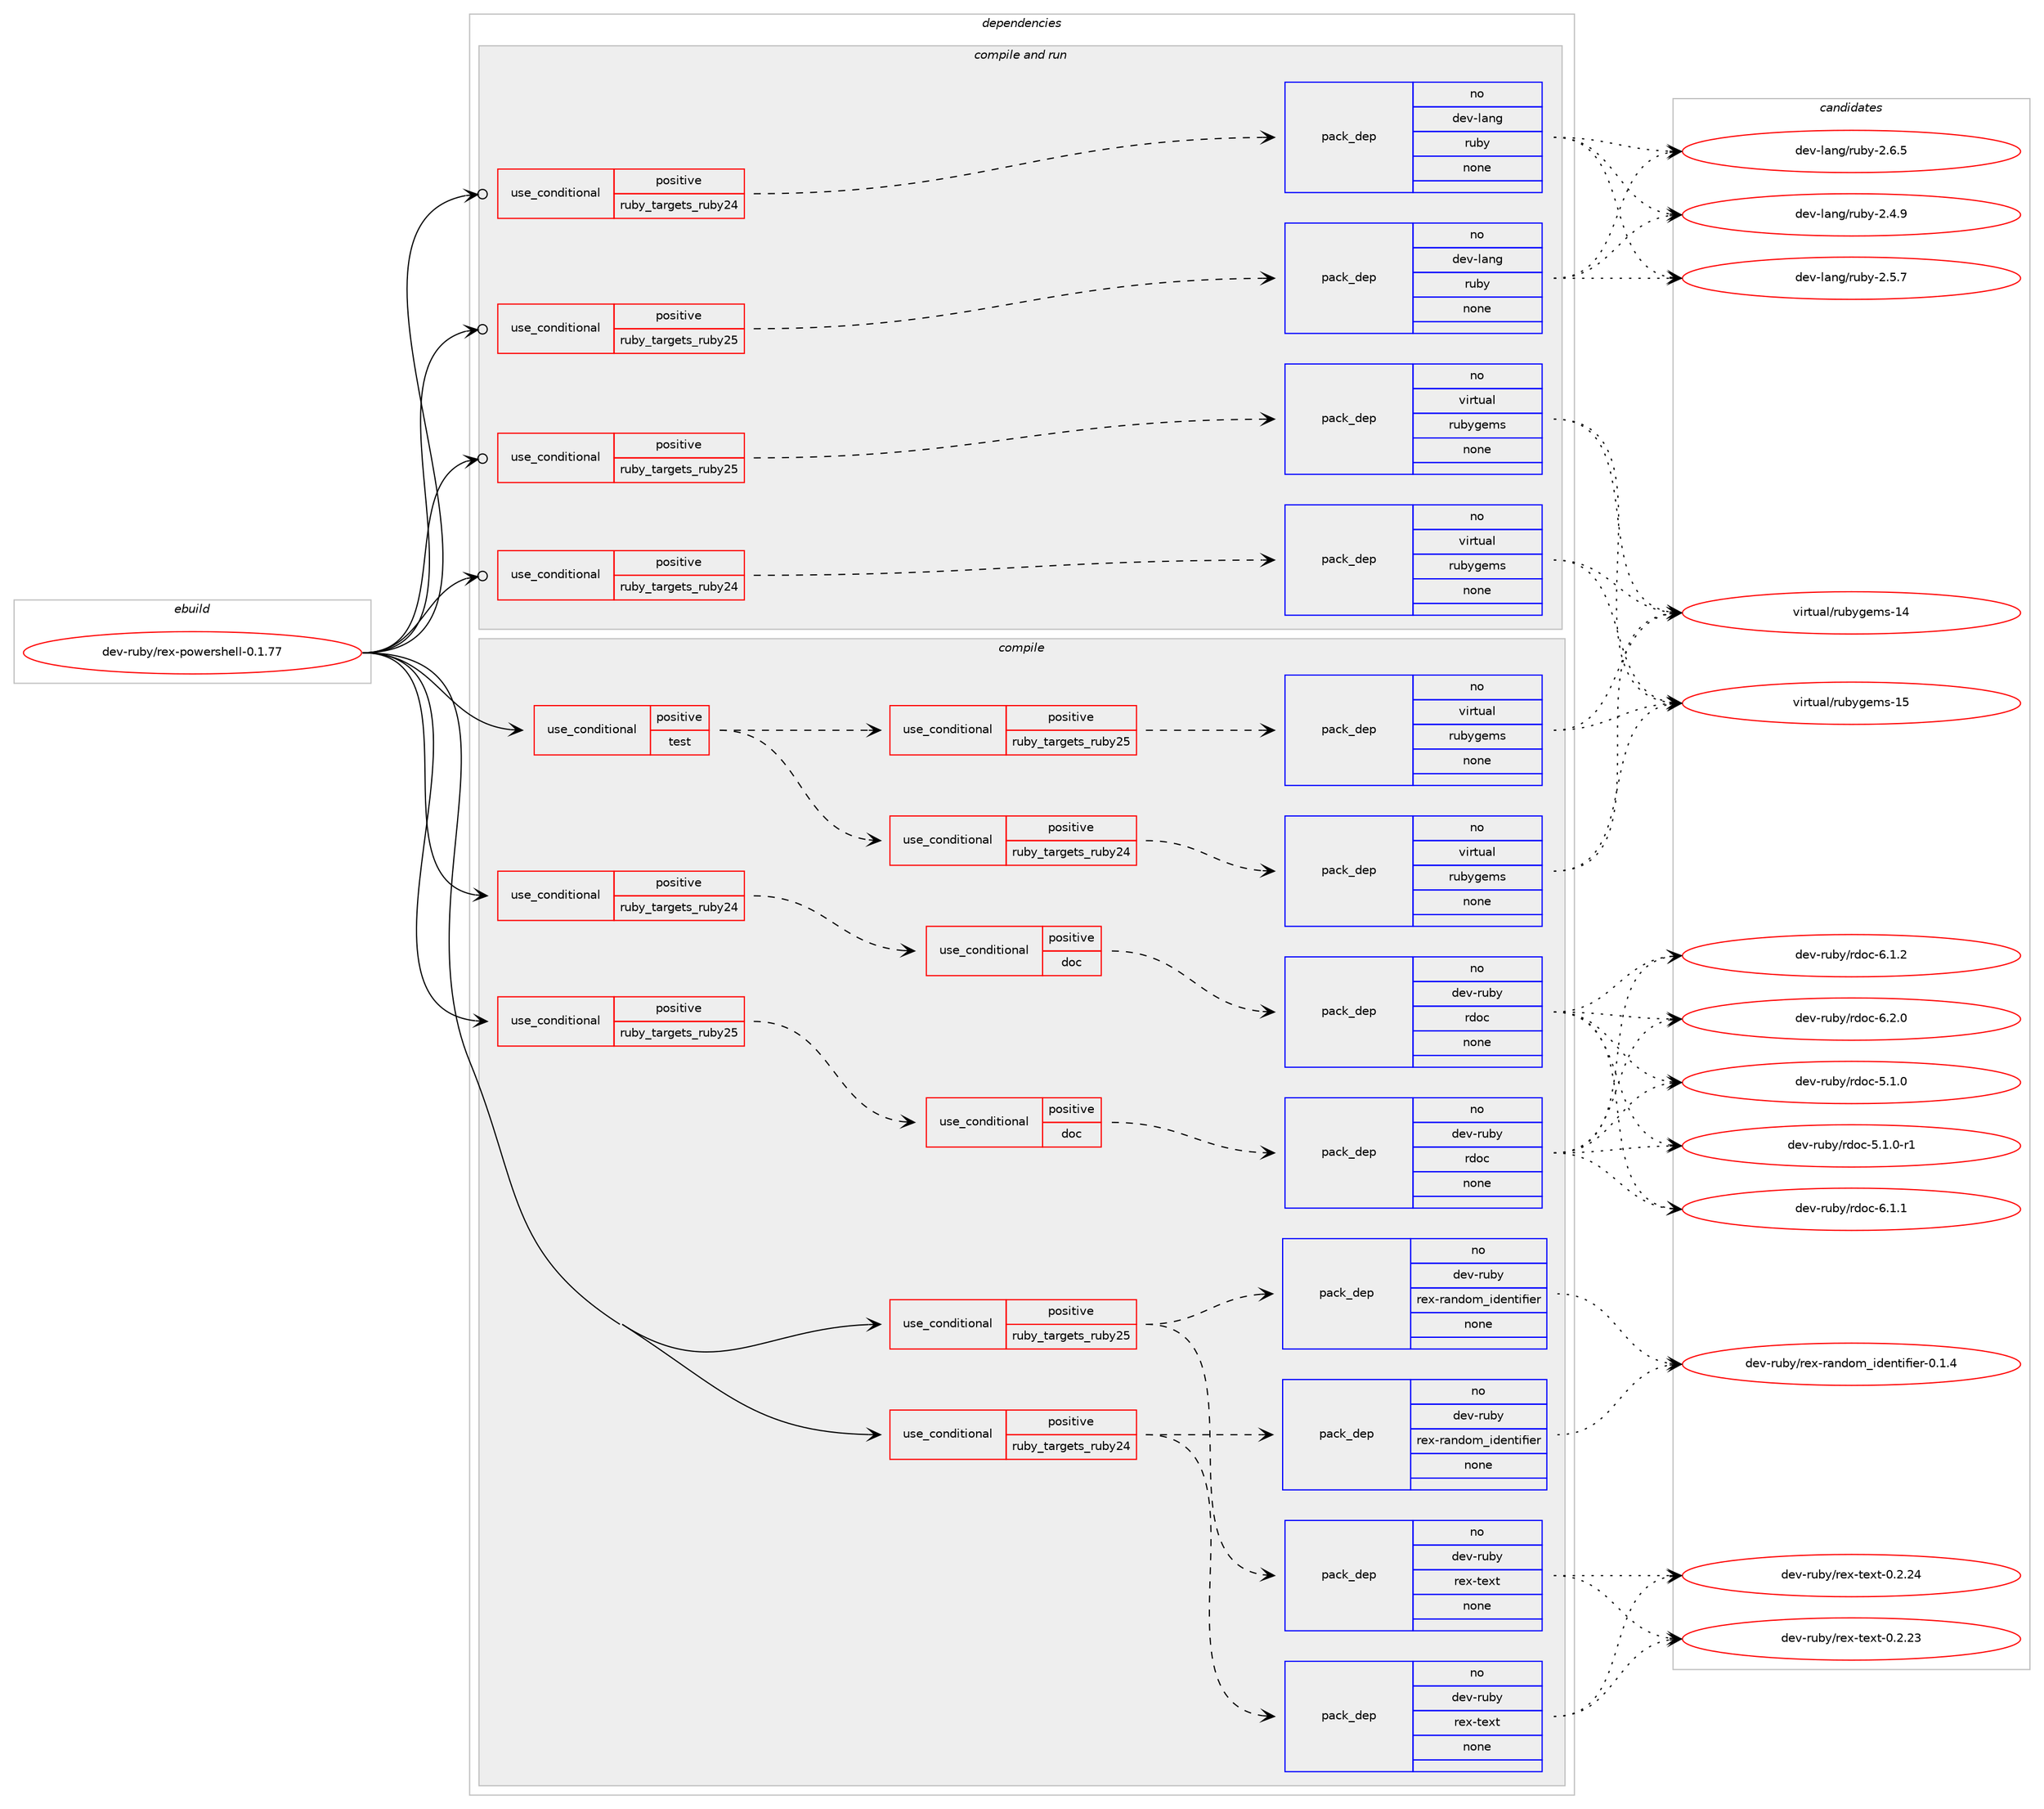 digraph prolog {

# *************
# Graph options
# *************

newrank=true;
concentrate=true;
compound=true;
graph [rankdir=LR,fontname=Helvetica,fontsize=10,ranksep=1.5];#, ranksep=2.5, nodesep=0.2];
edge  [arrowhead=vee];
node  [fontname=Helvetica,fontsize=10];

# **********
# The ebuild
# **********

subgraph cluster_leftcol {
color=gray;
rank=same;
label=<<i>ebuild</i>>;
id [label="dev-ruby/rex-powershell-0.1.77", color=red, width=4, href="../dev-ruby/rex-powershell-0.1.77.svg"];
}

# ****************
# The dependencies
# ****************

subgraph cluster_midcol {
color=gray;
label=<<i>dependencies</i>>;
subgraph cluster_compile {
fillcolor="#eeeeee";
style=filled;
label=<<i>compile</i>>;
subgraph cond173118 {
dependency706108 [label=<<TABLE BORDER="0" CELLBORDER="1" CELLSPACING="0" CELLPADDING="4"><TR><TD ROWSPAN="3" CELLPADDING="10">use_conditional</TD></TR><TR><TD>positive</TD></TR><TR><TD>ruby_targets_ruby24</TD></TR></TABLE>>, shape=none, color=red];
subgraph cond173119 {
dependency706109 [label=<<TABLE BORDER="0" CELLBORDER="1" CELLSPACING="0" CELLPADDING="4"><TR><TD ROWSPAN="3" CELLPADDING="10">use_conditional</TD></TR><TR><TD>positive</TD></TR><TR><TD>doc</TD></TR></TABLE>>, shape=none, color=red];
subgraph pack520960 {
dependency706110 [label=<<TABLE BORDER="0" CELLBORDER="1" CELLSPACING="0" CELLPADDING="4" WIDTH="220"><TR><TD ROWSPAN="6" CELLPADDING="30">pack_dep</TD></TR><TR><TD WIDTH="110">no</TD></TR><TR><TD>dev-ruby</TD></TR><TR><TD>rdoc</TD></TR><TR><TD>none</TD></TR><TR><TD></TD></TR></TABLE>>, shape=none, color=blue];
}
dependency706109:e -> dependency706110:w [weight=20,style="dashed",arrowhead="vee"];
}
dependency706108:e -> dependency706109:w [weight=20,style="dashed",arrowhead="vee"];
}
id:e -> dependency706108:w [weight=20,style="solid",arrowhead="vee"];
subgraph cond173120 {
dependency706111 [label=<<TABLE BORDER="0" CELLBORDER="1" CELLSPACING="0" CELLPADDING="4"><TR><TD ROWSPAN="3" CELLPADDING="10">use_conditional</TD></TR><TR><TD>positive</TD></TR><TR><TD>ruby_targets_ruby24</TD></TR></TABLE>>, shape=none, color=red];
subgraph pack520961 {
dependency706112 [label=<<TABLE BORDER="0" CELLBORDER="1" CELLSPACING="0" CELLPADDING="4" WIDTH="220"><TR><TD ROWSPAN="6" CELLPADDING="30">pack_dep</TD></TR><TR><TD WIDTH="110">no</TD></TR><TR><TD>dev-ruby</TD></TR><TR><TD>rex-random_identifier</TD></TR><TR><TD>none</TD></TR><TR><TD></TD></TR></TABLE>>, shape=none, color=blue];
}
dependency706111:e -> dependency706112:w [weight=20,style="dashed",arrowhead="vee"];
subgraph pack520962 {
dependency706113 [label=<<TABLE BORDER="0" CELLBORDER="1" CELLSPACING="0" CELLPADDING="4" WIDTH="220"><TR><TD ROWSPAN="6" CELLPADDING="30">pack_dep</TD></TR><TR><TD WIDTH="110">no</TD></TR><TR><TD>dev-ruby</TD></TR><TR><TD>rex-text</TD></TR><TR><TD>none</TD></TR><TR><TD></TD></TR></TABLE>>, shape=none, color=blue];
}
dependency706111:e -> dependency706113:w [weight=20,style="dashed",arrowhead="vee"];
}
id:e -> dependency706111:w [weight=20,style="solid",arrowhead="vee"];
subgraph cond173121 {
dependency706114 [label=<<TABLE BORDER="0" CELLBORDER="1" CELLSPACING="0" CELLPADDING="4"><TR><TD ROWSPAN="3" CELLPADDING="10">use_conditional</TD></TR><TR><TD>positive</TD></TR><TR><TD>ruby_targets_ruby25</TD></TR></TABLE>>, shape=none, color=red];
subgraph cond173122 {
dependency706115 [label=<<TABLE BORDER="0" CELLBORDER="1" CELLSPACING="0" CELLPADDING="4"><TR><TD ROWSPAN="3" CELLPADDING="10">use_conditional</TD></TR><TR><TD>positive</TD></TR><TR><TD>doc</TD></TR></TABLE>>, shape=none, color=red];
subgraph pack520963 {
dependency706116 [label=<<TABLE BORDER="0" CELLBORDER="1" CELLSPACING="0" CELLPADDING="4" WIDTH="220"><TR><TD ROWSPAN="6" CELLPADDING="30">pack_dep</TD></TR><TR><TD WIDTH="110">no</TD></TR><TR><TD>dev-ruby</TD></TR><TR><TD>rdoc</TD></TR><TR><TD>none</TD></TR><TR><TD></TD></TR></TABLE>>, shape=none, color=blue];
}
dependency706115:e -> dependency706116:w [weight=20,style="dashed",arrowhead="vee"];
}
dependency706114:e -> dependency706115:w [weight=20,style="dashed",arrowhead="vee"];
}
id:e -> dependency706114:w [weight=20,style="solid",arrowhead="vee"];
subgraph cond173123 {
dependency706117 [label=<<TABLE BORDER="0" CELLBORDER="1" CELLSPACING="0" CELLPADDING="4"><TR><TD ROWSPAN="3" CELLPADDING="10">use_conditional</TD></TR><TR><TD>positive</TD></TR><TR><TD>ruby_targets_ruby25</TD></TR></TABLE>>, shape=none, color=red];
subgraph pack520964 {
dependency706118 [label=<<TABLE BORDER="0" CELLBORDER="1" CELLSPACING="0" CELLPADDING="4" WIDTH="220"><TR><TD ROWSPAN="6" CELLPADDING="30">pack_dep</TD></TR><TR><TD WIDTH="110">no</TD></TR><TR><TD>dev-ruby</TD></TR><TR><TD>rex-random_identifier</TD></TR><TR><TD>none</TD></TR><TR><TD></TD></TR></TABLE>>, shape=none, color=blue];
}
dependency706117:e -> dependency706118:w [weight=20,style="dashed",arrowhead="vee"];
subgraph pack520965 {
dependency706119 [label=<<TABLE BORDER="0" CELLBORDER="1" CELLSPACING="0" CELLPADDING="4" WIDTH="220"><TR><TD ROWSPAN="6" CELLPADDING="30">pack_dep</TD></TR><TR><TD WIDTH="110">no</TD></TR><TR><TD>dev-ruby</TD></TR><TR><TD>rex-text</TD></TR><TR><TD>none</TD></TR><TR><TD></TD></TR></TABLE>>, shape=none, color=blue];
}
dependency706117:e -> dependency706119:w [weight=20,style="dashed",arrowhead="vee"];
}
id:e -> dependency706117:w [weight=20,style="solid",arrowhead="vee"];
subgraph cond173124 {
dependency706120 [label=<<TABLE BORDER="0" CELLBORDER="1" CELLSPACING="0" CELLPADDING="4"><TR><TD ROWSPAN="3" CELLPADDING="10">use_conditional</TD></TR><TR><TD>positive</TD></TR><TR><TD>test</TD></TR></TABLE>>, shape=none, color=red];
subgraph cond173125 {
dependency706121 [label=<<TABLE BORDER="0" CELLBORDER="1" CELLSPACING="0" CELLPADDING="4"><TR><TD ROWSPAN="3" CELLPADDING="10">use_conditional</TD></TR><TR><TD>positive</TD></TR><TR><TD>ruby_targets_ruby24</TD></TR></TABLE>>, shape=none, color=red];
subgraph pack520966 {
dependency706122 [label=<<TABLE BORDER="0" CELLBORDER="1" CELLSPACING="0" CELLPADDING="4" WIDTH="220"><TR><TD ROWSPAN="6" CELLPADDING="30">pack_dep</TD></TR><TR><TD WIDTH="110">no</TD></TR><TR><TD>virtual</TD></TR><TR><TD>rubygems</TD></TR><TR><TD>none</TD></TR><TR><TD></TD></TR></TABLE>>, shape=none, color=blue];
}
dependency706121:e -> dependency706122:w [weight=20,style="dashed",arrowhead="vee"];
}
dependency706120:e -> dependency706121:w [weight=20,style="dashed",arrowhead="vee"];
subgraph cond173126 {
dependency706123 [label=<<TABLE BORDER="0" CELLBORDER="1" CELLSPACING="0" CELLPADDING="4"><TR><TD ROWSPAN="3" CELLPADDING="10">use_conditional</TD></TR><TR><TD>positive</TD></TR><TR><TD>ruby_targets_ruby25</TD></TR></TABLE>>, shape=none, color=red];
subgraph pack520967 {
dependency706124 [label=<<TABLE BORDER="0" CELLBORDER="1" CELLSPACING="0" CELLPADDING="4" WIDTH="220"><TR><TD ROWSPAN="6" CELLPADDING="30">pack_dep</TD></TR><TR><TD WIDTH="110">no</TD></TR><TR><TD>virtual</TD></TR><TR><TD>rubygems</TD></TR><TR><TD>none</TD></TR><TR><TD></TD></TR></TABLE>>, shape=none, color=blue];
}
dependency706123:e -> dependency706124:w [weight=20,style="dashed",arrowhead="vee"];
}
dependency706120:e -> dependency706123:w [weight=20,style="dashed",arrowhead="vee"];
}
id:e -> dependency706120:w [weight=20,style="solid",arrowhead="vee"];
}
subgraph cluster_compileandrun {
fillcolor="#eeeeee";
style=filled;
label=<<i>compile and run</i>>;
subgraph cond173127 {
dependency706125 [label=<<TABLE BORDER="0" CELLBORDER="1" CELLSPACING="0" CELLPADDING="4"><TR><TD ROWSPAN="3" CELLPADDING="10">use_conditional</TD></TR><TR><TD>positive</TD></TR><TR><TD>ruby_targets_ruby24</TD></TR></TABLE>>, shape=none, color=red];
subgraph pack520968 {
dependency706126 [label=<<TABLE BORDER="0" CELLBORDER="1" CELLSPACING="0" CELLPADDING="4" WIDTH="220"><TR><TD ROWSPAN="6" CELLPADDING="30">pack_dep</TD></TR><TR><TD WIDTH="110">no</TD></TR><TR><TD>dev-lang</TD></TR><TR><TD>ruby</TD></TR><TR><TD>none</TD></TR><TR><TD></TD></TR></TABLE>>, shape=none, color=blue];
}
dependency706125:e -> dependency706126:w [weight=20,style="dashed",arrowhead="vee"];
}
id:e -> dependency706125:w [weight=20,style="solid",arrowhead="odotvee"];
subgraph cond173128 {
dependency706127 [label=<<TABLE BORDER="0" CELLBORDER="1" CELLSPACING="0" CELLPADDING="4"><TR><TD ROWSPAN="3" CELLPADDING="10">use_conditional</TD></TR><TR><TD>positive</TD></TR><TR><TD>ruby_targets_ruby24</TD></TR></TABLE>>, shape=none, color=red];
subgraph pack520969 {
dependency706128 [label=<<TABLE BORDER="0" CELLBORDER="1" CELLSPACING="0" CELLPADDING="4" WIDTH="220"><TR><TD ROWSPAN="6" CELLPADDING="30">pack_dep</TD></TR><TR><TD WIDTH="110">no</TD></TR><TR><TD>virtual</TD></TR><TR><TD>rubygems</TD></TR><TR><TD>none</TD></TR><TR><TD></TD></TR></TABLE>>, shape=none, color=blue];
}
dependency706127:e -> dependency706128:w [weight=20,style="dashed",arrowhead="vee"];
}
id:e -> dependency706127:w [weight=20,style="solid",arrowhead="odotvee"];
subgraph cond173129 {
dependency706129 [label=<<TABLE BORDER="0" CELLBORDER="1" CELLSPACING="0" CELLPADDING="4"><TR><TD ROWSPAN="3" CELLPADDING="10">use_conditional</TD></TR><TR><TD>positive</TD></TR><TR><TD>ruby_targets_ruby25</TD></TR></TABLE>>, shape=none, color=red];
subgraph pack520970 {
dependency706130 [label=<<TABLE BORDER="0" CELLBORDER="1" CELLSPACING="0" CELLPADDING="4" WIDTH="220"><TR><TD ROWSPAN="6" CELLPADDING="30">pack_dep</TD></TR><TR><TD WIDTH="110">no</TD></TR><TR><TD>dev-lang</TD></TR><TR><TD>ruby</TD></TR><TR><TD>none</TD></TR><TR><TD></TD></TR></TABLE>>, shape=none, color=blue];
}
dependency706129:e -> dependency706130:w [weight=20,style="dashed",arrowhead="vee"];
}
id:e -> dependency706129:w [weight=20,style="solid",arrowhead="odotvee"];
subgraph cond173130 {
dependency706131 [label=<<TABLE BORDER="0" CELLBORDER="1" CELLSPACING="0" CELLPADDING="4"><TR><TD ROWSPAN="3" CELLPADDING="10">use_conditional</TD></TR><TR><TD>positive</TD></TR><TR><TD>ruby_targets_ruby25</TD></TR></TABLE>>, shape=none, color=red];
subgraph pack520971 {
dependency706132 [label=<<TABLE BORDER="0" CELLBORDER="1" CELLSPACING="0" CELLPADDING="4" WIDTH="220"><TR><TD ROWSPAN="6" CELLPADDING="30">pack_dep</TD></TR><TR><TD WIDTH="110">no</TD></TR><TR><TD>virtual</TD></TR><TR><TD>rubygems</TD></TR><TR><TD>none</TD></TR><TR><TD></TD></TR></TABLE>>, shape=none, color=blue];
}
dependency706131:e -> dependency706132:w [weight=20,style="dashed",arrowhead="vee"];
}
id:e -> dependency706131:w [weight=20,style="solid",arrowhead="odotvee"];
}
subgraph cluster_run {
fillcolor="#eeeeee";
style=filled;
label=<<i>run</i>>;
}
}

# **************
# The candidates
# **************

subgraph cluster_choices {
rank=same;
color=gray;
label=<<i>candidates</i>>;

subgraph choice520960 {
color=black;
nodesep=1;
choice10010111845114117981214711410011199455346494648 [label="dev-ruby/rdoc-5.1.0", color=red, width=4,href="../dev-ruby/rdoc-5.1.0.svg"];
choice100101118451141179812147114100111994553464946484511449 [label="dev-ruby/rdoc-5.1.0-r1", color=red, width=4,href="../dev-ruby/rdoc-5.1.0-r1.svg"];
choice10010111845114117981214711410011199455446494649 [label="dev-ruby/rdoc-6.1.1", color=red, width=4,href="../dev-ruby/rdoc-6.1.1.svg"];
choice10010111845114117981214711410011199455446494650 [label="dev-ruby/rdoc-6.1.2", color=red, width=4,href="../dev-ruby/rdoc-6.1.2.svg"];
choice10010111845114117981214711410011199455446504648 [label="dev-ruby/rdoc-6.2.0", color=red, width=4,href="../dev-ruby/rdoc-6.2.0.svg"];
dependency706110:e -> choice10010111845114117981214711410011199455346494648:w [style=dotted,weight="100"];
dependency706110:e -> choice100101118451141179812147114100111994553464946484511449:w [style=dotted,weight="100"];
dependency706110:e -> choice10010111845114117981214711410011199455446494649:w [style=dotted,weight="100"];
dependency706110:e -> choice10010111845114117981214711410011199455446494650:w [style=dotted,weight="100"];
dependency706110:e -> choice10010111845114117981214711410011199455446504648:w [style=dotted,weight="100"];
}
subgraph choice520961 {
color=black;
nodesep=1;
choice100101118451141179812147114101120451149711010011110995105100101110116105102105101114454846494652 [label="dev-ruby/rex-random_identifier-0.1.4", color=red, width=4,href="../dev-ruby/rex-random_identifier-0.1.4.svg"];
dependency706112:e -> choice100101118451141179812147114101120451149711010011110995105100101110116105102105101114454846494652:w [style=dotted,weight="100"];
}
subgraph choice520962 {
color=black;
nodesep=1;
choice1001011184511411798121471141011204511610112011645484650465051 [label="dev-ruby/rex-text-0.2.23", color=red, width=4,href="../dev-ruby/rex-text-0.2.23.svg"];
choice1001011184511411798121471141011204511610112011645484650465052 [label="dev-ruby/rex-text-0.2.24", color=red, width=4,href="../dev-ruby/rex-text-0.2.24.svg"];
dependency706113:e -> choice1001011184511411798121471141011204511610112011645484650465051:w [style=dotted,weight="100"];
dependency706113:e -> choice1001011184511411798121471141011204511610112011645484650465052:w [style=dotted,weight="100"];
}
subgraph choice520963 {
color=black;
nodesep=1;
choice10010111845114117981214711410011199455346494648 [label="dev-ruby/rdoc-5.1.0", color=red, width=4,href="../dev-ruby/rdoc-5.1.0.svg"];
choice100101118451141179812147114100111994553464946484511449 [label="dev-ruby/rdoc-5.1.0-r1", color=red, width=4,href="../dev-ruby/rdoc-5.1.0-r1.svg"];
choice10010111845114117981214711410011199455446494649 [label="dev-ruby/rdoc-6.1.1", color=red, width=4,href="../dev-ruby/rdoc-6.1.1.svg"];
choice10010111845114117981214711410011199455446494650 [label="dev-ruby/rdoc-6.1.2", color=red, width=4,href="../dev-ruby/rdoc-6.1.2.svg"];
choice10010111845114117981214711410011199455446504648 [label="dev-ruby/rdoc-6.2.0", color=red, width=4,href="../dev-ruby/rdoc-6.2.0.svg"];
dependency706116:e -> choice10010111845114117981214711410011199455346494648:w [style=dotted,weight="100"];
dependency706116:e -> choice100101118451141179812147114100111994553464946484511449:w [style=dotted,weight="100"];
dependency706116:e -> choice10010111845114117981214711410011199455446494649:w [style=dotted,weight="100"];
dependency706116:e -> choice10010111845114117981214711410011199455446494650:w [style=dotted,weight="100"];
dependency706116:e -> choice10010111845114117981214711410011199455446504648:w [style=dotted,weight="100"];
}
subgraph choice520964 {
color=black;
nodesep=1;
choice100101118451141179812147114101120451149711010011110995105100101110116105102105101114454846494652 [label="dev-ruby/rex-random_identifier-0.1.4", color=red, width=4,href="../dev-ruby/rex-random_identifier-0.1.4.svg"];
dependency706118:e -> choice100101118451141179812147114101120451149711010011110995105100101110116105102105101114454846494652:w [style=dotted,weight="100"];
}
subgraph choice520965 {
color=black;
nodesep=1;
choice1001011184511411798121471141011204511610112011645484650465051 [label="dev-ruby/rex-text-0.2.23", color=red, width=4,href="../dev-ruby/rex-text-0.2.23.svg"];
choice1001011184511411798121471141011204511610112011645484650465052 [label="dev-ruby/rex-text-0.2.24", color=red, width=4,href="../dev-ruby/rex-text-0.2.24.svg"];
dependency706119:e -> choice1001011184511411798121471141011204511610112011645484650465051:w [style=dotted,weight="100"];
dependency706119:e -> choice1001011184511411798121471141011204511610112011645484650465052:w [style=dotted,weight="100"];
}
subgraph choice520966 {
color=black;
nodesep=1;
choice118105114116117971084711411798121103101109115454952 [label="virtual/rubygems-14", color=red, width=4,href="../virtual/rubygems-14.svg"];
choice118105114116117971084711411798121103101109115454953 [label="virtual/rubygems-15", color=red, width=4,href="../virtual/rubygems-15.svg"];
dependency706122:e -> choice118105114116117971084711411798121103101109115454952:w [style=dotted,weight="100"];
dependency706122:e -> choice118105114116117971084711411798121103101109115454953:w [style=dotted,weight="100"];
}
subgraph choice520967 {
color=black;
nodesep=1;
choice118105114116117971084711411798121103101109115454952 [label="virtual/rubygems-14", color=red, width=4,href="../virtual/rubygems-14.svg"];
choice118105114116117971084711411798121103101109115454953 [label="virtual/rubygems-15", color=red, width=4,href="../virtual/rubygems-15.svg"];
dependency706124:e -> choice118105114116117971084711411798121103101109115454952:w [style=dotted,weight="100"];
dependency706124:e -> choice118105114116117971084711411798121103101109115454953:w [style=dotted,weight="100"];
}
subgraph choice520968 {
color=black;
nodesep=1;
choice10010111845108971101034711411798121455046524657 [label="dev-lang/ruby-2.4.9", color=red, width=4,href="../dev-lang/ruby-2.4.9.svg"];
choice10010111845108971101034711411798121455046534655 [label="dev-lang/ruby-2.5.7", color=red, width=4,href="../dev-lang/ruby-2.5.7.svg"];
choice10010111845108971101034711411798121455046544653 [label="dev-lang/ruby-2.6.5", color=red, width=4,href="../dev-lang/ruby-2.6.5.svg"];
dependency706126:e -> choice10010111845108971101034711411798121455046524657:w [style=dotted,weight="100"];
dependency706126:e -> choice10010111845108971101034711411798121455046534655:w [style=dotted,weight="100"];
dependency706126:e -> choice10010111845108971101034711411798121455046544653:w [style=dotted,weight="100"];
}
subgraph choice520969 {
color=black;
nodesep=1;
choice118105114116117971084711411798121103101109115454952 [label="virtual/rubygems-14", color=red, width=4,href="../virtual/rubygems-14.svg"];
choice118105114116117971084711411798121103101109115454953 [label="virtual/rubygems-15", color=red, width=4,href="../virtual/rubygems-15.svg"];
dependency706128:e -> choice118105114116117971084711411798121103101109115454952:w [style=dotted,weight="100"];
dependency706128:e -> choice118105114116117971084711411798121103101109115454953:w [style=dotted,weight="100"];
}
subgraph choice520970 {
color=black;
nodesep=1;
choice10010111845108971101034711411798121455046524657 [label="dev-lang/ruby-2.4.9", color=red, width=4,href="../dev-lang/ruby-2.4.9.svg"];
choice10010111845108971101034711411798121455046534655 [label="dev-lang/ruby-2.5.7", color=red, width=4,href="../dev-lang/ruby-2.5.7.svg"];
choice10010111845108971101034711411798121455046544653 [label="dev-lang/ruby-2.6.5", color=red, width=4,href="../dev-lang/ruby-2.6.5.svg"];
dependency706130:e -> choice10010111845108971101034711411798121455046524657:w [style=dotted,weight="100"];
dependency706130:e -> choice10010111845108971101034711411798121455046534655:w [style=dotted,weight="100"];
dependency706130:e -> choice10010111845108971101034711411798121455046544653:w [style=dotted,weight="100"];
}
subgraph choice520971 {
color=black;
nodesep=1;
choice118105114116117971084711411798121103101109115454952 [label="virtual/rubygems-14", color=red, width=4,href="../virtual/rubygems-14.svg"];
choice118105114116117971084711411798121103101109115454953 [label="virtual/rubygems-15", color=red, width=4,href="../virtual/rubygems-15.svg"];
dependency706132:e -> choice118105114116117971084711411798121103101109115454952:w [style=dotted,weight="100"];
dependency706132:e -> choice118105114116117971084711411798121103101109115454953:w [style=dotted,weight="100"];
}
}

}
